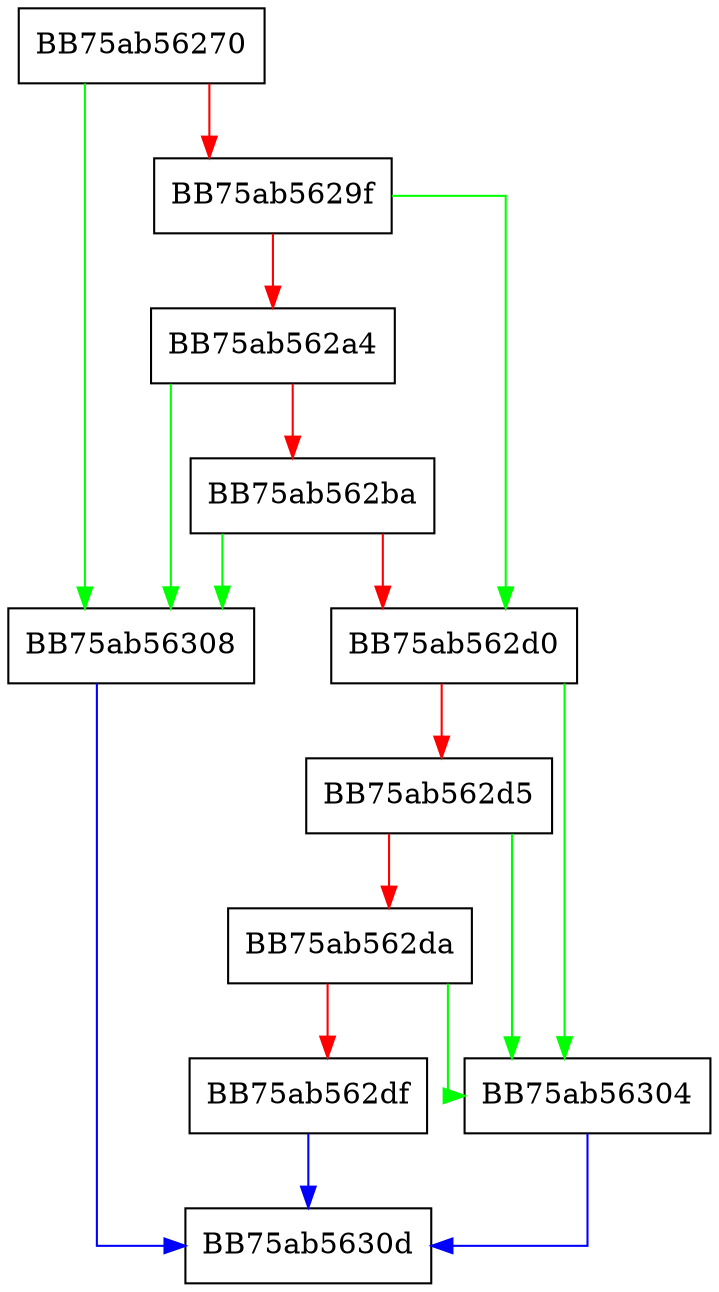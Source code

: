 digraph sqlite3ExprImpliesExpr {
  node [shape="box"];
  graph [splines=ortho];
  BB75ab56270 -> BB75ab56308 [color="green"];
  BB75ab56270 -> BB75ab5629f [color="red"];
  BB75ab5629f -> BB75ab562d0 [color="green"];
  BB75ab5629f -> BB75ab562a4 [color="red"];
  BB75ab562a4 -> BB75ab56308 [color="green"];
  BB75ab562a4 -> BB75ab562ba [color="red"];
  BB75ab562ba -> BB75ab56308 [color="green"];
  BB75ab562ba -> BB75ab562d0 [color="red"];
  BB75ab562d0 -> BB75ab56304 [color="green"];
  BB75ab562d0 -> BB75ab562d5 [color="red"];
  BB75ab562d5 -> BB75ab56304 [color="green"];
  BB75ab562d5 -> BB75ab562da [color="red"];
  BB75ab562da -> BB75ab56304 [color="green"];
  BB75ab562da -> BB75ab562df [color="red"];
  BB75ab562df -> BB75ab5630d [color="blue"];
  BB75ab56304 -> BB75ab5630d [color="blue"];
  BB75ab56308 -> BB75ab5630d [color="blue"];
}